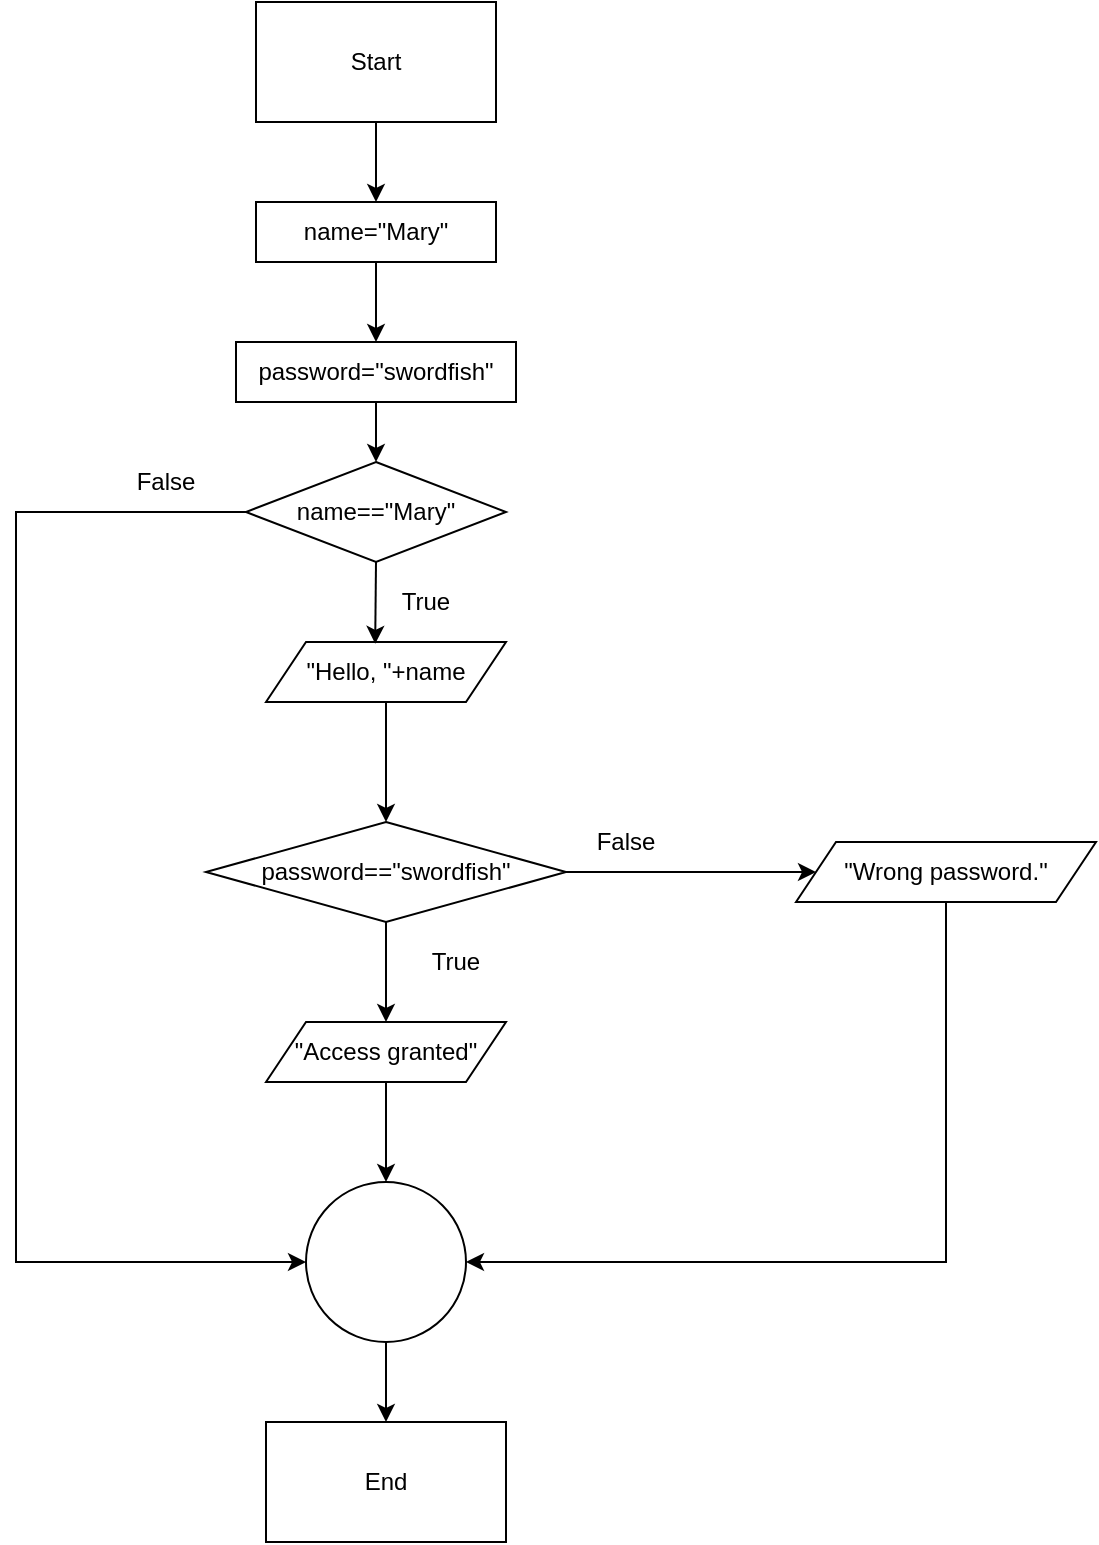 <mxfile version="14.8.3" type="github"><diagram id="NBTfgkhTSXuuio7FdHLs" name="Page-1"><mxGraphModel dx="942" dy="572" grid="1" gridSize="10" guides="1" tooltips="1" connect="1" arrows="1" fold="1" page="1" pageScale="1" pageWidth="850" pageHeight="1100" math="0" shadow="0"><root><mxCell id="0"/><mxCell id="1" parent="0"/><mxCell id="RYS9v8MrbgpoWXOe8DnO-4" value="Start" style="rounded=0;whiteSpace=wrap;html=1;" parent="1" vertex="1"><mxGeometry x="240" y="60" width="120" height="60" as="geometry"/></mxCell><mxCell id="RYS9v8MrbgpoWXOe8DnO-5" value="password=&quot;swordfish&quot;" style="rounded=0;whiteSpace=wrap;html=1;" parent="1" vertex="1"><mxGeometry x="230" y="230" width="140" height="30" as="geometry"/></mxCell><mxCell id="RYS9v8MrbgpoWXOe8DnO-6" value="" style="endArrow=classic;html=1;exitX=0.5;exitY=1;exitDx=0;exitDy=0;entryX=0.5;entryY=0;entryDx=0;entryDy=0;" parent="1" source="RYS9v8MrbgpoWXOe8DnO-4" target="RYS9v8MrbgpoWXOe8DnO-10" edge="1"><mxGeometry width="50" height="50" relative="1" as="geometry"><mxPoint x="300" y="160" as="sourcePoint"/><mxPoint x="300" y="160" as="targetPoint"/></mxGeometry></mxCell><mxCell id="RYS9v8MrbgpoWXOe8DnO-10" value="name=&quot;Mary&quot;" style="rounded=0;whiteSpace=wrap;html=1;" parent="1" vertex="1"><mxGeometry x="240" y="160" width="120" height="30" as="geometry"/></mxCell><mxCell id="RYS9v8MrbgpoWXOe8DnO-11" value="" style="endArrow=classic;html=1;exitX=0.5;exitY=1;exitDx=0;exitDy=0;entryX=0.5;entryY=0;entryDx=0;entryDy=0;" parent="1" source="RYS9v8MrbgpoWXOe8DnO-10" target="RYS9v8MrbgpoWXOe8DnO-5" edge="1"><mxGeometry width="50" height="50" relative="1" as="geometry"><mxPoint x="310" y="240" as="sourcePoint"/><mxPoint x="300" y="240" as="targetPoint"/></mxGeometry></mxCell><mxCell id="RYS9v8MrbgpoWXOe8DnO-29" style="edgeStyle=orthogonalEdgeStyle;rounded=0;orthogonalLoop=1;jettySize=auto;html=1;exitX=0;exitY=0.5;exitDx=0;exitDy=0;entryX=0;entryY=0.5;entryDx=0;entryDy=0;" parent="1" source="RYS9v8MrbgpoWXOe8DnO-13" target="RYS9v8MrbgpoWXOe8DnO-26" edge="1"><mxGeometry relative="1" as="geometry"><Array as="points"><mxPoint x="120" y="315"/><mxPoint x="120" y="690"/></Array></mxGeometry></mxCell><mxCell id="RYS9v8MrbgpoWXOe8DnO-13" value="name==&quot;Mary&quot;" style="rhombus;whiteSpace=wrap;html=1;" parent="1" vertex="1"><mxGeometry x="235" y="290" width="130" height="50" as="geometry"/></mxCell><mxCell id="RYS9v8MrbgpoWXOe8DnO-14" value="" style="endArrow=classic;html=1;exitX=0.5;exitY=1;exitDx=0;exitDy=0;entryX=0.5;entryY=0;entryDx=0;entryDy=0;" parent="1" source="RYS9v8MrbgpoWXOe8DnO-5" target="RYS9v8MrbgpoWXOe8DnO-13" edge="1"><mxGeometry width="50" height="50" relative="1" as="geometry"><mxPoint x="300" y="300" as="sourcePoint"/><mxPoint x="350" y="250" as="targetPoint"/></mxGeometry></mxCell><mxCell id="RYS9v8MrbgpoWXOe8DnO-25" style="edgeStyle=orthogonalEdgeStyle;rounded=0;orthogonalLoop=1;jettySize=auto;html=1;exitX=0.5;exitY=1;exitDx=0;exitDy=0;entryX=0.5;entryY=0;entryDx=0;entryDy=0;" parent="1" source="RYS9v8MrbgpoWXOe8DnO-15" target="RYS9v8MrbgpoWXOe8DnO-17" edge="1"><mxGeometry relative="1" as="geometry"/></mxCell><mxCell id="RYS9v8MrbgpoWXOe8DnO-15" value="&quot;Hello, &quot;+name" style="shape=parallelogram;perimeter=parallelogramPerimeter;whiteSpace=wrap;html=1;fixedSize=1;" parent="1" vertex="1"><mxGeometry x="245" y="380" width="120" height="30" as="geometry"/></mxCell><mxCell id="RYS9v8MrbgpoWXOe8DnO-16" value="" style="endArrow=classic;html=1;exitX=0.5;exitY=1;exitDx=0;exitDy=0;entryX=0.455;entryY=0.03;entryDx=0;entryDy=0;entryPerimeter=0;" parent="1" source="RYS9v8MrbgpoWXOe8DnO-13" target="RYS9v8MrbgpoWXOe8DnO-15" edge="1"><mxGeometry width="50" height="50" relative="1" as="geometry"><mxPoint x="300" y="390" as="sourcePoint"/><mxPoint x="300" y="380" as="targetPoint"/></mxGeometry></mxCell><mxCell id="RYS9v8MrbgpoWXOe8DnO-21" value="" style="edgeStyle=orthogonalEdgeStyle;rounded=0;orthogonalLoop=1;jettySize=auto;html=1;exitX=0.5;exitY=1;exitDx=0;exitDy=0;entryX=0.5;entryY=0;entryDx=0;entryDy=0;" parent="1" source="RYS9v8MrbgpoWXOe8DnO-17" target="RYS9v8MrbgpoWXOe8DnO-18" edge="1"><mxGeometry relative="1" as="geometry"/></mxCell><mxCell id="RYS9v8MrbgpoWXOe8DnO-22" value="" style="edgeStyle=orthogonalEdgeStyle;rounded=0;orthogonalLoop=1;jettySize=auto;html=1;exitX=1;exitY=0.5;exitDx=0;exitDy=0;entryX=0;entryY=0.5;entryDx=0;entryDy=0;" parent="1" source="RYS9v8MrbgpoWXOe8DnO-17" target="RYS9v8MrbgpoWXOe8DnO-19" edge="1"><mxGeometry relative="1" as="geometry"/></mxCell><mxCell id="RYS9v8MrbgpoWXOe8DnO-17" value="password==&quot;swordfish&quot;" style="rhombus;whiteSpace=wrap;html=1;" parent="1" vertex="1"><mxGeometry x="215" y="470" width="180" height="50" as="geometry"/></mxCell><mxCell id="RYS9v8MrbgpoWXOe8DnO-27" style="edgeStyle=orthogonalEdgeStyle;rounded=0;orthogonalLoop=1;jettySize=auto;html=1;exitX=0.5;exitY=1;exitDx=0;exitDy=0;entryX=0.5;entryY=0;entryDx=0;entryDy=0;" parent="1" source="RYS9v8MrbgpoWXOe8DnO-18" target="RYS9v8MrbgpoWXOe8DnO-26" edge="1"><mxGeometry relative="1" as="geometry"/></mxCell><mxCell id="RYS9v8MrbgpoWXOe8DnO-18" value="&quot;Access granted&quot;" style="shape=parallelogram;perimeter=parallelogramPerimeter;whiteSpace=wrap;html=1;fixedSize=1;" parent="1" vertex="1"><mxGeometry x="245" y="570" width="120" height="30" as="geometry"/></mxCell><mxCell id="RYS9v8MrbgpoWXOe8DnO-28" style="edgeStyle=orthogonalEdgeStyle;rounded=0;orthogonalLoop=1;jettySize=auto;html=1;exitX=0.5;exitY=1;exitDx=0;exitDy=0;entryX=1;entryY=0.5;entryDx=0;entryDy=0;" parent="1" source="RYS9v8MrbgpoWXOe8DnO-19" target="RYS9v8MrbgpoWXOe8DnO-26" edge="1"><mxGeometry relative="1" as="geometry"/></mxCell><mxCell id="RYS9v8MrbgpoWXOe8DnO-19" value="&quot;Wrong password.&quot;" style="shape=parallelogram;perimeter=parallelogramPerimeter;whiteSpace=wrap;html=1;fixedSize=1;" parent="1" vertex="1"><mxGeometry x="510" y="480" width="150" height="30" as="geometry"/></mxCell><mxCell id="RYS9v8MrbgpoWXOe8DnO-23" value="False" style="text;html=1;strokeColor=none;fillColor=none;align=center;verticalAlign=middle;whiteSpace=wrap;rounded=0;" parent="1" vertex="1"><mxGeometry x="405" y="470" width="40" height="20" as="geometry"/></mxCell><mxCell id="RYS9v8MrbgpoWXOe8DnO-24" value="True" style="text;html=1;strokeColor=none;fillColor=none;align=center;verticalAlign=middle;whiteSpace=wrap;rounded=0;" parent="1" vertex="1"><mxGeometry x="320" y="530" width="40" height="20" as="geometry"/></mxCell><mxCell id="RYS9v8MrbgpoWXOe8DnO-33" style="edgeStyle=orthogonalEdgeStyle;rounded=0;orthogonalLoop=1;jettySize=auto;html=1;exitX=0.5;exitY=1;exitDx=0;exitDy=0;entryX=0.5;entryY=0;entryDx=0;entryDy=0;" parent="1" source="RYS9v8MrbgpoWXOe8DnO-26" target="RYS9v8MrbgpoWXOe8DnO-32" edge="1"><mxGeometry relative="1" as="geometry"/></mxCell><mxCell id="RYS9v8MrbgpoWXOe8DnO-26" value="" style="ellipse;whiteSpace=wrap;html=1;aspect=fixed;" parent="1" vertex="1"><mxGeometry x="265" y="650" width="80" height="80" as="geometry"/></mxCell><mxCell id="RYS9v8MrbgpoWXOe8DnO-30" value="False" style="text;html=1;strokeColor=none;fillColor=none;align=center;verticalAlign=middle;whiteSpace=wrap;rounded=0;" parent="1" vertex="1"><mxGeometry x="175" y="290" width="40" height="20" as="geometry"/></mxCell><mxCell id="RYS9v8MrbgpoWXOe8DnO-31" value="True" style="text;html=1;strokeColor=none;fillColor=none;align=center;verticalAlign=middle;whiteSpace=wrap;rounded=0;" parent="1" vertex="1"><mxGeometry x="305" y="350" width="40" height="20" as="geometry"/></mxCell><mxCell id="RYS9v8MrbgpoWXOe8DnO-32" value="End" style="rounded=0;whiteSpace=wrap;html=1;" parent="1" vertex="1"><mxGeometry x="245" y="770" width="120" height="60" as="geometry"/></mxCell></root></mxGraphModel></diagram></mxfile>
